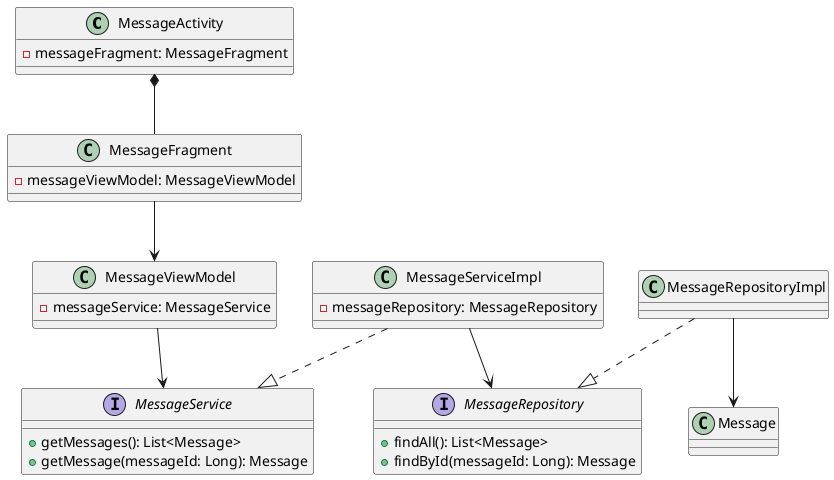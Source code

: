 @startuml
class MessageActivity {
    - messageFragment: MessageFragment
}

class MessageFragment {
    - messageViewModel: MessageViewModel
}

class MessageViewModel {
    - messageService: MessageService
}

interface MessageService {
    + getMessages(): List<Message>
    + getMessage(messageId: Long): Message
}

class MessageServiceImpl {
    - messageRepository: MessageRepository
}

interface MessageRepository {
    + findAll(): List<Message>
    + findById(messageId: Long): Message
}

class MessageRepositoryImpl

class Message

MessageActivity *-- MessageFragment
MessageFragment --> MessageViewModel
MessageViewModel --> MessageService
MessageServiceImpl ..|> MessageService
MessageServiceImpl --> MessageRepository
MessageRepositoryImpl ..|> MessageRepository
MessageRepositoryImpl --> Message
@enduml